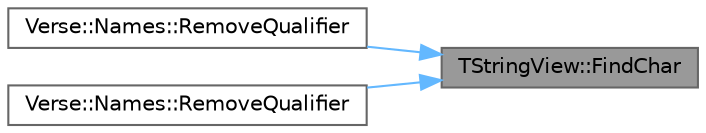 digraph "TStringView::FindChar"
{
 // INTERACTIVE_SVG=YES
 // LATEX_PDF_SIZE
  bgcolor="transparent";
  edge [fontname=Helvetica,fontsize=10,labelfontname=Helvetica,labelfontsize=10];
  node [fontname=Helvetica,fontsize=10,shape=box,height=0.2,width=0.4];
  rankdir="RL";
  Node1 [id="Node000001",label="TStringView::FindChar",height=0.2,width=0.4,color="gray40", fillcolor="grey60", style="filled", fontcolor="black",tooltip="Search the view for the first occurrence of a character."];
  Node1 -> Node2 [id="edge1_Node000001_Node000002",dir="back",color="steelblue1",style="solid",tooltip=" "];
  Node2 [id="Node000002",label="Verse::Names::RemoveQualifier",height=0.2,width=0.4,color="grey40", fillcolor="white", style="filled",URL="$de/da9/namespaceVerse_1_1Names.html#a0a5ef3c66b64b86431076e1df430f8d6",tooltip=" "];
  Node1 -> Node3 [id="edge2_Node000001_Node000003",dir="back",color="steelblue1",style="solid",tooltip=" "];
  Node3 [id="Node000003",label="Verse::Names::RemoveQualifier",height=0.2,width=0.4,color="grey40", fillcolor="white", style="filled",URL="$de/da9/namespaceVerse_1_1Names.html#ad20a184a40f741e1bb96b339ef9a9ef8",tooltip=" "];
}

